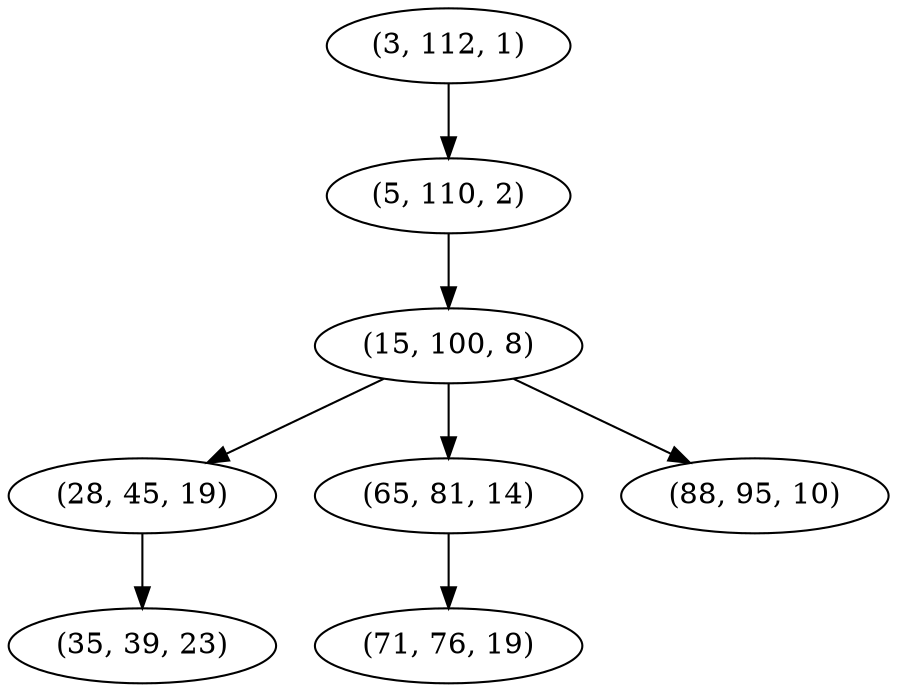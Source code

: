 digraph tree {
    "(3, 112, 1)";
    "(5, 110, 2)";
    "(15, 100, 8)";
    "(28, 45, 19)";
    "(35, 39, 23)";
    "(65, 81, 14)";
    "(71, 76, 19)";
    "(88, 95, 10)";
    "(3, 112, 1)" -> "(5, 110, 2)";
    "(5, 110, 2)" -> "(15, 100, 8)";
    "(15, 100, 8)" -> "(28, 45, 19)";
    "(15, 100, 8)" -> "(65, 81, 14)";
    "(15, 100, 8)" -> "(88, 95, 10)";
    "(28, 45, 19)" -> "(35, 39, 23)";
    "(65, 81, 14)" -> "(71, 76, 19)";
}
